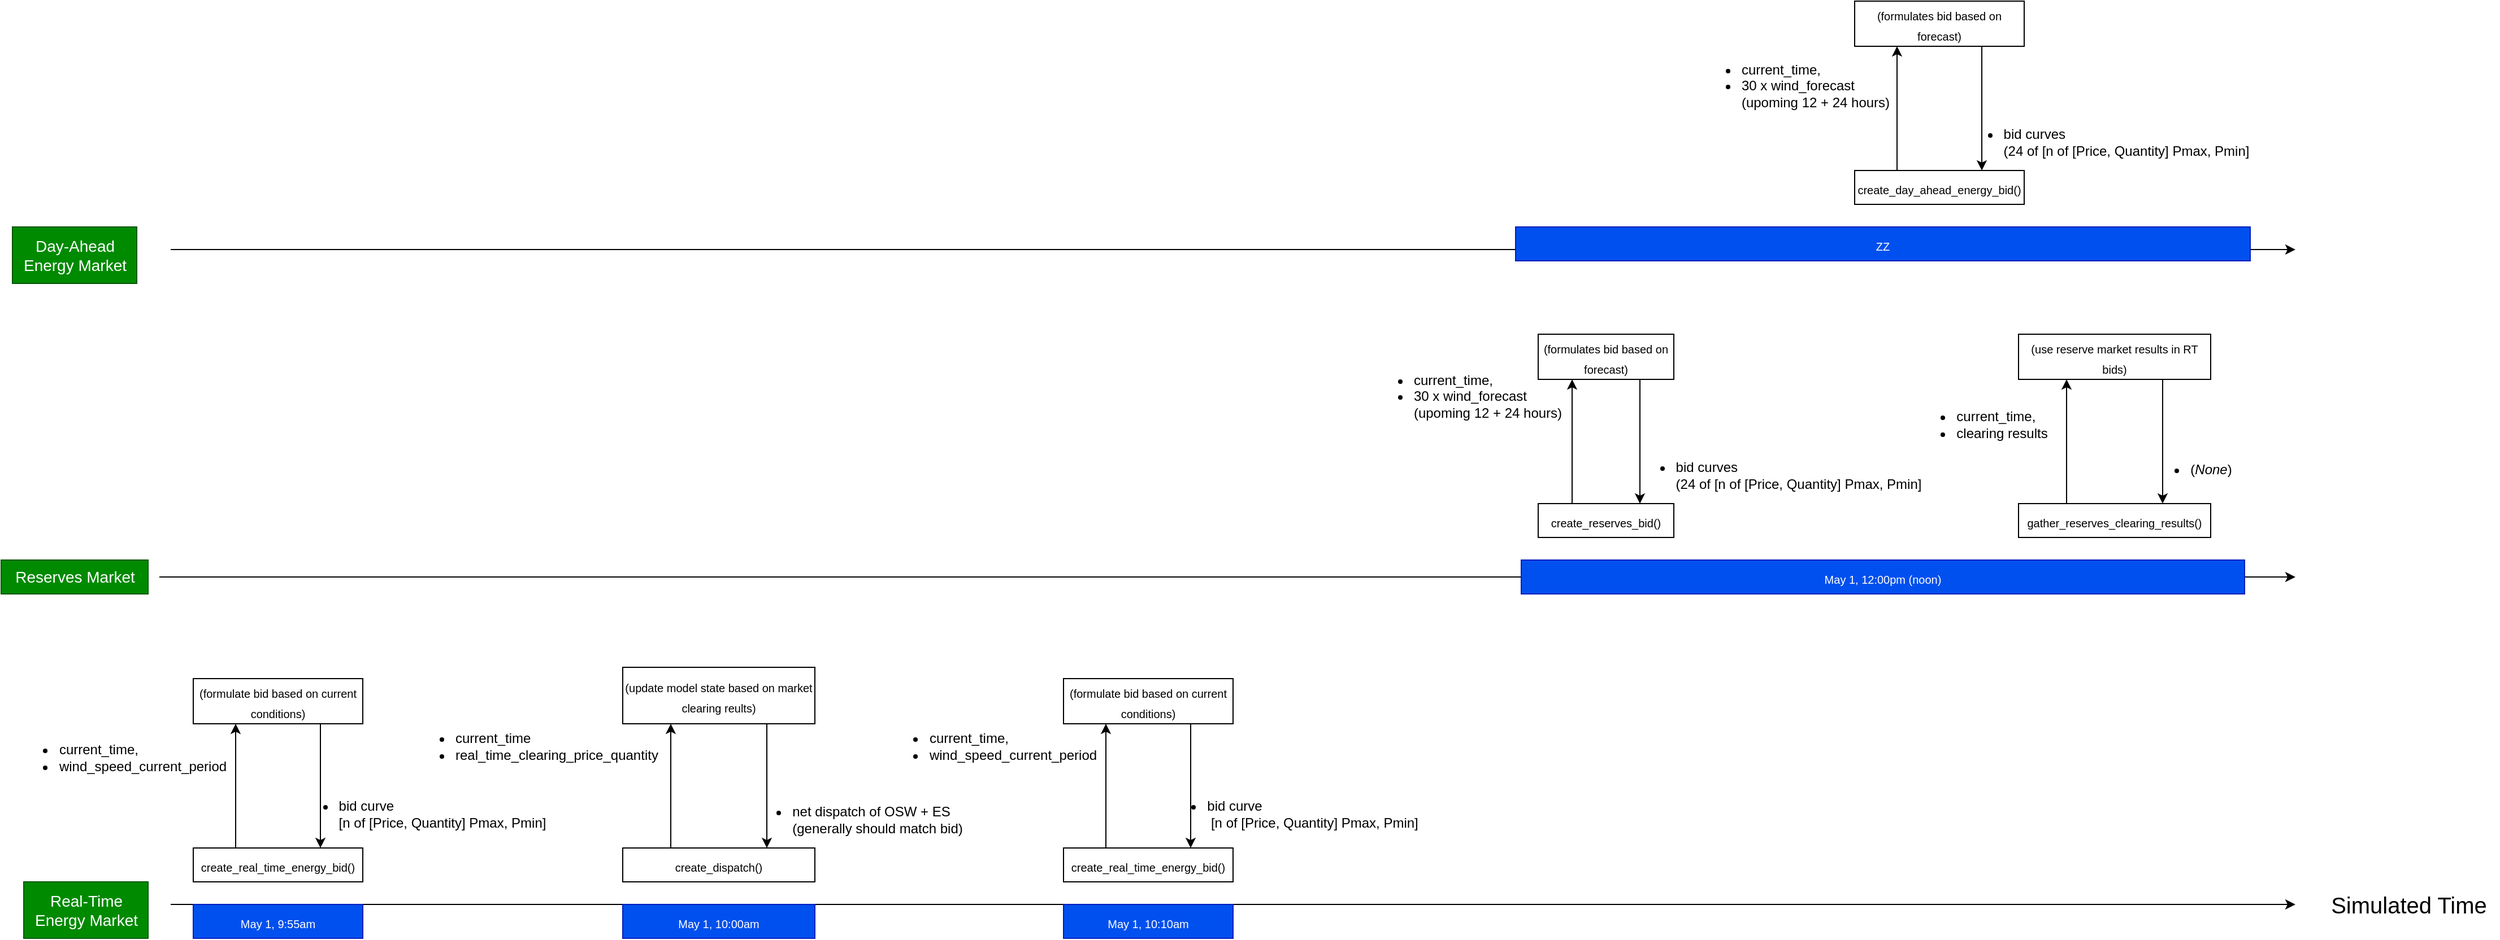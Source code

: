 <mxfile>
    <diagram id="3wqcLzqxSmU_hRkXba1D" name="Page-1">
        <mxGraphModel dx="1095" dy="1062" grid="1" gridSize="10" guides="1" tooltips="1" connect="1" arrows="1" fold="1" page="1" pageScale="1" pageWidth="10000" pageHeight="10000" math="0" shadow="0">
            <root>
                <mxCell id="0"/>
                <mxCell id="1" parent="0"/>
                <mxCell id="2" value="" style="endArrow=classic;html=1;" parent="1" edge="1">
                    <mxGeometry width="50" height="50" relative="1" as="geometry">
                        <mxPoint x="340" y="400" as="sourcePoint"/>
                        <mxPoint x="2220" y="400" as="targetPoint"/>
                    </mxGeometry>
                </mxCell>
                <mxCell id="9" value="&lt;font size=&quot;1&quot;&gt;create_day_ahead_energy_bid()&lt;/font&gt;" style="whiteSpace=wrap;html=1;fontSize=15;" parent="1" vertex="1">
                    <mxGeometry x="1830" y="330" width="150" height="30" as="geometry"/>
                </mxCell>
                <mxCell id="11" value="&lt;font size=&quot;1&quot;&gt;ZZ&lt;/font&gt;" style="whiteSpace=wrap;html=1;fontSize=15;fillColor=#0050ef;fontColor=#ffffff;strokeColor=#001DBC;" parent="1" vertex="1">
                    <mxGeometry x="1530" y="380" width="650" height="30" as="geometry"/>
                </mxCell>
                <mxCell id="12" value="&lt;font size=&quot;1&quot;&gt;(formulates bid based on forecast)&lt;/font&gt;" style="whiteSpace=wrap;html=1;fontSize=15;" parent="1" vertex="1">
                    <mxGeometry x="1830" y="180" width="150" height="40" as="geometry"/>
                </mxCell>
                <mxCell id="13" value="" style="endArrow=classic;html=1;fontSize=14;exitX=0.25;exitY=0;exitDx=0;exitDy=0;entryX=0.25;entryY=1;entryDx=0;entryDy=0;" parent="1" source="9" target="12" edge="1">
                    <mxGeometry width="50" height="50" relative="1" as="geometry">
                        <mxPoint x="1990" y="370" as="sourcePoint"/>
                        <mxPoint x="2040" y="320" as="targetPoint"/>
                    </mxGeometry>
                </mxCell>
                <mxCell id="14" value="" style="endArrow=classic;html=1;fontSize=14;exitX=0.75;exitY=1;exitDx=0;exitDy=0;entryX=0.75;entryY=0;entryDx=0;entryDy=0;" parent="1" source="12" target="9" edge="1">
                    <mxGeometry width="50" height="50" relative="1" as="geometry">
                        <mxPoint x="1870" y="340" as="sourcePoint"/>
                        <mxPoint x="1870" y="230" as="targetPoint"/>
                    </mxGeometry>
                </mxCell>
                <mxCell id="15" value="Day-Ahead&lt;br&gt;Energy Market" style="text;html=1;align=center;verticalAlign=middle;resizable=0;points=[];autosize=1;strokeColor=#005700;fillColor=#008a00;fontSize=14;fontColor=#ffffff;" parent="1" vertex="1">
                    <mxGeometry x="200" y="380" width="110" height="50" as="geometry"/>
                </mxCell>
                <mxCell id="16" value="&lt;div style=&quot;text-align: left;&quot;&gt;&lt;ul style=&quot;font-size: 12px;&quot;&gt;&lt;li&gt;&lt;span style=&quot;font-size: 12px; background-color: initial;&quot;&gt;current_time,&lt;/span&gt;&lt;/li&gt;&lt;li&gt;&lt;span style=&quot;background-color: initial;&quot;&gt;30 x wind_forecast &lt;br&gt;(upoming 12 +&amp;nbsp;&lt;/span&gt;&lt;span style=&quot;background-color: initial;&quot;&gt;24 hours)&lt;/span&gt;&lt;/li&gt;&lt;/ul&gt;&lt;/div&gt;" style="text;html=1;align=center;verticalAlign=middle;resizable=0;points=[];autosize=1;strokeColor=none;fillColor=none;fontSize=14;" parent="1" vertex="1">
                    <mxGeometry x="1680" y="210" width="190" height="90" as="geometry"/>
                </mxCell>
                <mxCell id="17" value="&lt;div style=&quot;text-align: left;&quot;&gt;&lt;ul style=&quot;font-size: 12px;&quot;&gt;&lt;li&gt;bid curves &lt;br&gt;(24 of [n of [Price, Quantity] Pmax, Pmin]&lt;/li&gt;&lt;/ul&gt;&lt;/div&gt;" style="text;html=1;align=center;verticalAlign=middle;resizable=0;points=[];autosize=1;strokeColor=none;fillColor=none;fontSize=14;" parent="1" vertex="1">
                    <mxGeometry x="1910" y="270" width="280" height="70" as="geometry"/>
                </mxCell>
                <mxCell id="25" value="" style="endArrow=classic;html=1;startArrow=none;" parent="1" source="35" edge="1">
                    <mxGeometry width="50" height="50" relative="1" as="geometry">
                        <mxPoint x="330" y="690" as="sourcePoint"/>
                        <mxPoint x="2220" y="690" as="targetPoint"/>
                    </mxGeometry>
                </mxCell>
                <mxCell id="27" value="&lt;font size=&quot;1&quot;&gt;create_reserves_bid()&lt;/font&gt;" style="whiteSpace=wrap;html=1;fontSize=15;" parent="1" vertex="1">
                    <mxGeometry x="1550" y="625" width="120" height="30" as="geometry"/>
                </mxCell>
                <mxCell id="29" value="&lt;span style=&quot;font-size: x-small;&quot;&gt;(formulates bid based on forecast)&lt;/span&gt;" style="whiteSpace=wrap;html=1;fontSize=15;" parent="1" vertex="1">
                    <mxGeometry x="1550" y="475" width="120" height="40" as="geometry"/>
                </mxCell>
                <mxCell id="30" value="" style="endArrow=classic;html=1;fontSize=14;exitX=0.25;exitY=0;exitDx=0;exitDy=0;entryX=0.25;entryY=1;entryDx=0;entryDy=0;" parent="1" source="27" target="29" edge="1">
                    <mxGeometry width="50" height="50" relative="1" as="geometry">
                        <mxPoint x="1710" y="665" as="sourcePoint"/>
                        <mxPoint x="1760" y="615" as="targetPoint"/>
                    </mxGeometry>
                </mxCell>
                <mxCell id="31" value="" style="endArrow=classic;html=1;fontSize=14;exitX=0.75;exitY=1;exitDx=0;exitDy=0;entryX=0.75;entryY=0;entryDx=0;entryDy=0;" parent="1" source="29" target="27" edge="1">
                    <mxGeometry width="50" height="50" relative="1" as="geometry">
                        <mxPoint x="1590" y="635" as="sourcePoint"/>
                        <mxPoint x="1590" y="525" as="targetPoint"/>
                    </mxGeometry>
                </mxCell>
                <mxCell id="32" value="Reserves Market" style="text;html=1;align=center;verticalAlign=middle;resizable=0;points=[];autosize=1;strokeColor=#005700;fillColor=#008a00;fontSize=14;fontColor=#ffffff;" parent="1" vertex="1">
                    <mxGeometry x="190" y="675" width="130" height="30" as="geometry"/>
                </mxCell>
                <mxCell id="33" value="&lt;div style=&quot;text-align: left;&quot;&gt;&lt;ul style=&quot;font-size: 12px;&quot;&gt;&lt;li&gt;&lt;span style=&quot;font-size: 12px; background-color: initial;&quot;&gt;current_time,&lt;/span&gt;&lt;/li&gt;&lt;li&gt;&lt;span style=&quot;background-color: initial;&quot;&gt;30 x wind_forecast &lt;br&gt;(upoming 12 +&amp;nbsp;&lt;/span&gt;&lt;span style=&quot;background-color: initial;&quot;&gt;24 hours)&lt;/span&gt;&lt;/li&gt;&lt;/ul&gt;&lt;/div&gt;" style="text;html=1;align=center;verticalAlign=middle;resizable=0;points=[];autosize=1;strokeColor=none;fillColor=none;fontSize=14;" parent="1" vertex="1">
                    <mxGeometry x="1390" y="485" width="190" height="90" as="geometry"/>
                </mxCell>
                <mxCell id="34" value="&lt;div style=&quot;text-align: left;&quot;&gt;&lt;ul style=&quot;font-size: 12px;&quot;&gt;&lt;li&gt;bid curves &lt;br&gt;(24 of [n of [Price, Quantity] Pmax, Pmin]&lt;/li&gt;&lt;/ul&gt;&lt;/div&gt;" style="text;html=1;align=center;verticalAlign=middle;resizable=0;points=[];autosize=1;strokeColor=none;fillColor=none;fontSize=14;" parent="1" vertex="1">
                    <mxGeometry x="1620" y="565" width="280" height="70" as="geometry"/>
                </mxCell>
                <mxCell id="36" value="&lt;font size=&quot;1&quot;&gt;gather_reserves_clearing_results()&lt;/font&gt;" style="whiteSpace=wrap;html=1;fontSize=15;" parent="1" vertex="1">
                    <mxGeometry x="1975" y="625" width="170" height="30" as="geometry"/>
                </mxCell>
                <mxCell id="37" value="&lt;font size=&quot;1&quot;&gt;(use reserve market results in RT bids)&lt;/font&gt;" style="whiteSpace=wrap;html=1;fontSize=15;" parent="1" vertex="1">
                    <mxGeometry x="1975" y="475" width="170" height="40" as="geometry"/>
                </mxCell>
                <mxCell id="38" value="" style="endArrow=classic;html=1;fontSize=14;exitX=0.25;exitY=0;exitDx=0;exitDy=0;entryX=0.25;entryY=1;entryDx=0;entryDy=0;" parent="1" source="36" target="37" edge="1">
                    <mxGeometry width="50" height="50" relative="1" as="geometry">
                        <mxPoint x="2135" y="665" as="sourcePoint"/>
                        <mxPoint x="2185" y="615" as="targetPoint"/>
                    </mxGeometry>
                </mxCell>
                <mxCell id="39" value="" style="endArrow=classic;html=1;fontSize=14;exitX=0.75;exitY=1;exitDx=0;exitDy=0;entryX=0.75;entryY=0;entryDx=0;entryDy=0;" parent="1" source="37" target="36" edge="1">
                    <mxGeometry width="50" height="50" relative="1" as="geometry">
                        <mxPoint x="2015" y="635" as="sourcePoint"/>
                        <mxPoint x="2015" y="525" as="targetPoint"/>
                    </mxGeometry>
                </mxCell>
                <mxCell id="42" value="" style="endArrow=classic;html=1;" parent="1" edge="1">
                    <mxGeometry width="50" height="50" relative="1" as="geometry">
                        <mxPoint x="340" y="980" as="sourcePoint"/>
                        <mxPoint x="2220" y="980" as="targetPoint"/>
                    </mxGeometry>
                </mxCell>
                <mxCell id="43" value="&lt;font style=&quot;font-size: 20px;&quot;&gt;Simulated Time&lt;/font&gt;" style="text;html=1;align=center;verticalAlign=middle;resizable=0;points=[];autosize=1;strokeColor=none;fillColor=none;" parent="1" vertex="1">
                    <mxGeometry x="2240" y="960" width="160" height="40" as="geometry"/>
                </mxCell>
                <mxCell id="44" value="&lt;font size=&quot;1&quot;&gt;create_real_time_energy_bid()&lt;/font&gt;" style="whiteSpace=wrap;html=1;fontSize=15;" parent="1" vertex="1">
                    <mxGeometry x="360" y="930" width="150" height="30" as="geometry"/>
                </mxCell>
                <mxCell id="45" value="&lt;font size=&quot;1&quot;&gt;May 1, 9:55am&lt;/font&gt;" style="whiteSpace=wrap;html=1;fontSize=15;fillColor=#0050ef;fontColor=#ffffff;strokeColor=#001DBC;" parent="1" vertex="1">
                    <mxGeometry x="360" y="980" width="150" height="30" as="geometry"/>
                </mxCell>
                <mxCell id="46" value="&lt;font size=&quot;1&quot;&gt;(formulate bid based on current conditions)&lt;/font&gt;" style="whiteSpace=wrap;html=1;fontSize=15;" parent="1" vertex="1">
                    <mxGeometry x="360" y="780" width="150" height="40" as="geometry"/>
                </mxCell>
                <mxCell id="47" value="" style="endArrow=classic;html=1;fontSize=14;exitX=0.25;exitY=0;exitDx=0;exitDy=0;entryX=0.25;entryY=1;entryDx=0;entryDy=0;" parent="1" source="44" target="46" edge="1">
                    <mxGeometry width="50" height="50" relative="1" as="geometry">
                        <mxPoint x="520" y="970" as="sourcePoint"/>
                        <mxPoint x="570" y="920" as="targetPoint"/>
                    </mxGeometry>
                </mxCell>
                <mxCell id="48" value="" style="endArrow=classic;html=1;fontSize=14;exitX=0.75;exitY=1;exitDx=0;exitDy=0;entryX=0.75;entryY=0;entryDx=0;entryDy=0;" parent="1" source="46" target="44" edge="1">
                    <mxGeometry width="50" height="50" relative="1" as="geometry">
                        <mxPoint x="400" y="940" as="sourcePoint"/>
                        <mxPoint x="400" y="830" as="targetPoint"/>
                    </mxGeometry>
                </mxCell>
                <mxCell id="49" value="Real-Time&lt;br&gt;Energy Market" style="text;html=1;align=center;verticalAlign=middle;resizable=0;points=[];autosize=1;strokeColor=#005700;fillColor=#008a00;fontSize=14;fontColor=#ffffff;" parent="1" vertex="1">
                    <mxGeometry x="210" y="960" width="110" height="50" as="geometry"/>
                </mxCell>
                <mxCell id="50" value="&lt;div style=&quot;text-align: left;&quot;&gt;&lt;ul style=&quot;font-size: 12px;&quot;&gt;&lt;li&gt;&lt;span style=&quot;font-size: 12px; background-color: initial;&quot;&gt;current_time,&lt;/span&gt;&lt;/li&gt;&lt;li&gt;wind_speed_current_period&lt;/li&gt;&lt;/ul&gt;&lt;/div&gt;" style="text;html=1;align=center;verticalAlign=middle;resizable=0;points=[];autosize=1;strokeColor=none;fillColor=none;fontSize=14;" parent="1" vertex="1">
                    <mxGeometry x="190" y="810" width="210" height="80" as="geometry"/>
                </mxCell>
                <mxCell id="51" value="&lt;div style=&quot;text-align: left;&quot;&gt;&lt;ul style=&quot;font-size: 12px;&quot;&gt;&lt;li&gt;bid curve &lt;br&gt;[n of [Price, Quantity] Pmax, Pmin]&lt;/li&gt;&lt;/ul&gt;&lt;/div&gt;" style="text;html=1;align=center;verticalAlign=middle;resizable=0;points=[];autosize=1;strokeColor=none;fillColor=none;fontSize=14;" parent="1" vertex="1">
                    <mxGeometry x="435" y="865" width="250" height="70" as="geometry"/>
                </mxCell>
                <mxCell id="52" value="&lt;font size=&quot;1&quot;&gt;May 1, 10:00am&lt;/font&gt;" style="whiteSpace=wrap;html=1;fontSize=15;fillColor=#0050ef;fontColor=#ffffff;strokeColor=#001DBC;" parent="1" vertex="1">
                    <mxGeometry x="740" y="980" width="170" height="30" as="geometry"/>
                </mxCell>
                <mxCell id="53" value="&lt;font size=&quot;1&quot;&gt;create_dispatch()&lt;/font&gt;" style="whiteSpace=wrap;html=1;fontSize=15;" parent="1" vertex="1">
                    <mxGeometry x="740" y="930" width="170" height="30" as="geometry"/>
                </mxCell>
                <mxCell id="54" value="&lt;font size=&quot;1&quot;&gt;(update model state based on market clearing reults)&lt;/font&gt;" style="whiteSpace=wrap;html=1;fontSize=15;" parent="1" vertex="1">
                    <mxGeometry x="740" y="770" width="170" height="50" as="geometry"/>
                </mxCell>
                <mxCell id="55" value="" style="endArrow=classic;html=1;fontSize=14;exitX=0.25;exitY=0;exitDx=0;exitDy=0;entryX=0.25;entryY=1;entryDx=0;entryDy=0;" parent="1" source="53" target="54" edge="1">
                    <mxGeometry width="50" height="50" relative="1" as="geometry">
                        <mxPoint x="900" y="970" as="sourcePoint"/>
                        <mxPoint x="950" y="920" as="targetPoint"/>
                    </mxGeometry>
                </mxCell>
                <mxCell id="56" value="" style="endArrow=classic;html=1;fontSize=14;exitX=0.75;exitY=1;exitDx=0;exitDy=0;entryX=0.75;entryY=0;entryDx=0;entryDy=0;" parent="1" source="54" target="53" edge="1">
                    <mxGeometry width="50" height="50" relative="1" as="geometry">
                        <mxPoint x="780" y="940" as="sourcePoint"/>
                        <mxPoint x="780" y="830" as="targetPoint"/>
                    </mxGeometry>
                </mxCell>
                <mxCell id="57" value="&lt;div style=&quot;&quot;&gt;&lt;ul style=&quot;font-size: 12px;&quot;&gt;&lt;li&gt;&lt;span style=&quot;font-size: 12px; background-color: initial;&quot;&gt;current_time&lt;/span&gt;&lt;/li&gt;&lt;li&gt;&lt;span style=&quot;font-size: 12px; background-color: initial;&quot;&gt;real_time_clearing_price_quantity&lt;/span&gt;&lt;/li&gt;&lt;/ul&gt;&lt;/div&gt;" style="text;html=1;align=left;verticalAlign=middle;resizable=0;points=[];autosize=1;strokeColor=none;fillColor=none;fontSize=14;" parent="1" vertex="1">
                    <mxGeometry x="550" y="800" width="240" height="80" as="geometry"/>
                </mxCell>
                <mxCell id="60" value="&lt;div style=&quot;text-align: left;&quot;&gt;&lt;ul style=&quot;font-size: 12px;&quot;&gt;&lt;li&gt;&lt;span style=&quot;font-size: 12px; background-color: initial;&quot;&gt;current_time,&lt;/span&gt;&lt;/li&gt;&lt;li&gt;&lt;span style=&quot;font-size: 12px; background-color: initial;&quot;&gt;clearing results&lt;/span&gt;&lt;/li&gt;&lt;/ul&gt;&lt;/div&gt;" style="text;html=1;align=center;verticalAlign=middle;resizable=0;points=[];autosize=1;strokeColor=none;fillColor=none;fontSize=14;" parent="1" vertex="1">
                    <mxGeometry x="1870" y="515" width="140" height="80" as="geometry"/>
                </mxCell>
                <mxCell id="61" value="&lt;div style=&quot;text-align: left;&quot;&gt;&lt;ul style=&quot;font-size: 12px;&quot;&gt;&lt;li&gt;(&lt;i&gt;None&lt;/i&gt;)&lt;/li&gt;&lt;/ul&gt;&lt;/div&gt;" style="text;html=1;align=center;verticalAlign=middle;resizable=0;points=[];autosize=1;strokeColor=none;fillColor=none;fontSize=14;" parent="1" vertex="1">
                    <mxGeometry x="2075" y="565" width="100" height="60" as="geometry"/>
                </mxCell>
                <mxCell id="62" value="&lt;div style=&quot;text-align: left;&quot;&gt;&lt;ul style=&quot;font-size: 12px;&quot;&gt;&lt;li&gt;&lt;span style=&quot;font-size: 12px; background-color: initial;&quot;&gt;net dispatch of OSW + ES&amp;nbsp;&lt;br&gt;(generally should match bid)&lt;/span&gt;&lt;/li&gt;&lt;/ul&gt;&lt;/div&gt;" style="text;html=1;align=center;verticalAlign=middle;resizable=0;points=[];autosize=1;strokeColor=none;fillColor=none;fontSize=14;" parent="1" vertex="1">
                    <mxGeometry x="840" y="870" width="210" height="70" as="geometry"/>
                </mxCell>
                <mxCell id="63" value="&lt;font size=&quot;1&quot;&gt;create_real_time_energy_bid()&lt;/font&gt;" style="whiteSpace=wrap;html=1;fontSize=15;" parent="1" vertex="1">
                    <mxGeometry x="1130" y="930" width="150" height="30" as="geometry"/>
                </mxCell>
                <mxCell id="64" value="&lt;font size=&quot;1&quot;&gt;May 1, 10:10am&lt;/font&gt;" style="whiteSpace=wrap;html=1;fontSize=15;fillColor=#0050ef;fontColor=#ffffff;strokeColor=#001DBC;" parent="1" vertex="1">
                    <mxGeometry x="1130" y="980" width="150" height="30" as="geometry"/>
                </mxCell>
                <mxCell id="65" value="&lt;font size=&quot;1&quot;&gt;(formulate bid based on current conditions)&lt;/font&gt;" style="whiteSpace=wrap;html=1;fontSize=15;" parent="1" vertex="1">
                    <mxGeometry x="1130" y="780" width="150" height="40" as="geometry"/>
                </mxCell>
                <mxCell id="66" value="" style="endArrow=classic;html=1;fontSize=14;exitX=0.25;exitY=0;exitDx=0;exitDy=0;entryX=0.25;entryY=1;entryDx=0;entryDy=0;" parent="1" source="63" target="65" edge="1">
                    <mxGeometry width="50" height="50" relative="1" as="geometry">
                        <mxPoint x="1290" y="970" as="sourcePoint"/>
                        <mxPoint x="1340" y="920" as="targetPoint"/>
                    </mxGeometry>
                </mxCell>
                <mxCell id="67" value="" style="endArrow=classic;html=1;fontSize=14;exitX=0.75;exitY=1;exitDx=0;exitDy=0;entryX=0.75;entryY=0;entryDx=0;entryDy=0;" parent="1" source="65" target="63" edge="1">
                    <mxGeometry width="50" height="50" relative="1" as="geometry">
                        <mxPoint x="1170" y="940" as="sourcePoint"/>
                        <mxPoint x="1170" y="830" as="targetPoint"/>
                    </mxGeometry>
                </mxCell>
                <mxCell id="69" value="&lt;div style=&quot;text-align: left;&quot;&gt;&lt;ul style=&quot;font-size: 12px;&quot;&gt;&lt;li&gt;&lt;span style=&quot;font-size: 12px; background-color: initial;&quot;&gt;current_time,&lt;/span&gt;&lt;/li&gt;&lt;li&gt;wind_speed_current_period&lt;/li&gt;&lt;/ul&gt;&lt;/div&gt;" style="text;html=1;align=center;verticalAlign=middle;resizable=0;points=[];autosize=1;strokeColor=none;fillColor=none;fontSize=14;" parent="1" vertex="1">
                    <mxGeometry x="960" y="800" width="210" height="80" as="geometry"/>
                </mxCell>
                <mxCell id="70" value="&lt;div style=&quot;text-align: left;&quot;&gt;&lt;ul style=&quot;font-size: 12px;&quot;&gt;&lt;li&gt;bid curve&lt;br&gt;&amp;nbsp;[n of [Price, Quantity] Pmax, Pmin]&lt;/li&gt;&lt;/ul&gt;&lt;/div&gt;" style="text;html=1;align=center;verticalAlign=middle;resizable=0;points=[];autosize=1;strokeColor=none;fillColor=none;fontSize=14;" parent="1" vertex="1">
                    <mxGeometry x="1205" y="865" width="250" height="70" as="geometry"/>
                </mxCell>
                <mxCell id="75" value="" style="endArrow=none;html=1;" parent="1" target="35" edge="1">
                    <mxGeometry width="50" height="50" relative="1" as="geometry">
                        <mxPoint x="330" y="690" as="sourcePoint"/>
                        <mxPoint x="2220" y="690" as="targetPoint"/>
                    </mxGeometry>
                </mxCell>
                <mxCell id="35" value="&lt;font size=&quot;1&quot;&gt;May 1, 12:00pm (noon)&lt;/font&gt;" style="whiteSpace=wrap;html=1;fontSize=15;fillColor=#0050ef;fontColor=#ffffff;strokeColor=#001DBC;" parent="1" vertex="1">
                    <mxGeometry x="1535" y="675" width="640" height="30" as="geometry"/>
                </mxCell>
            </root>
        </mxGraphModel>
    </diagram>
</mxfile>